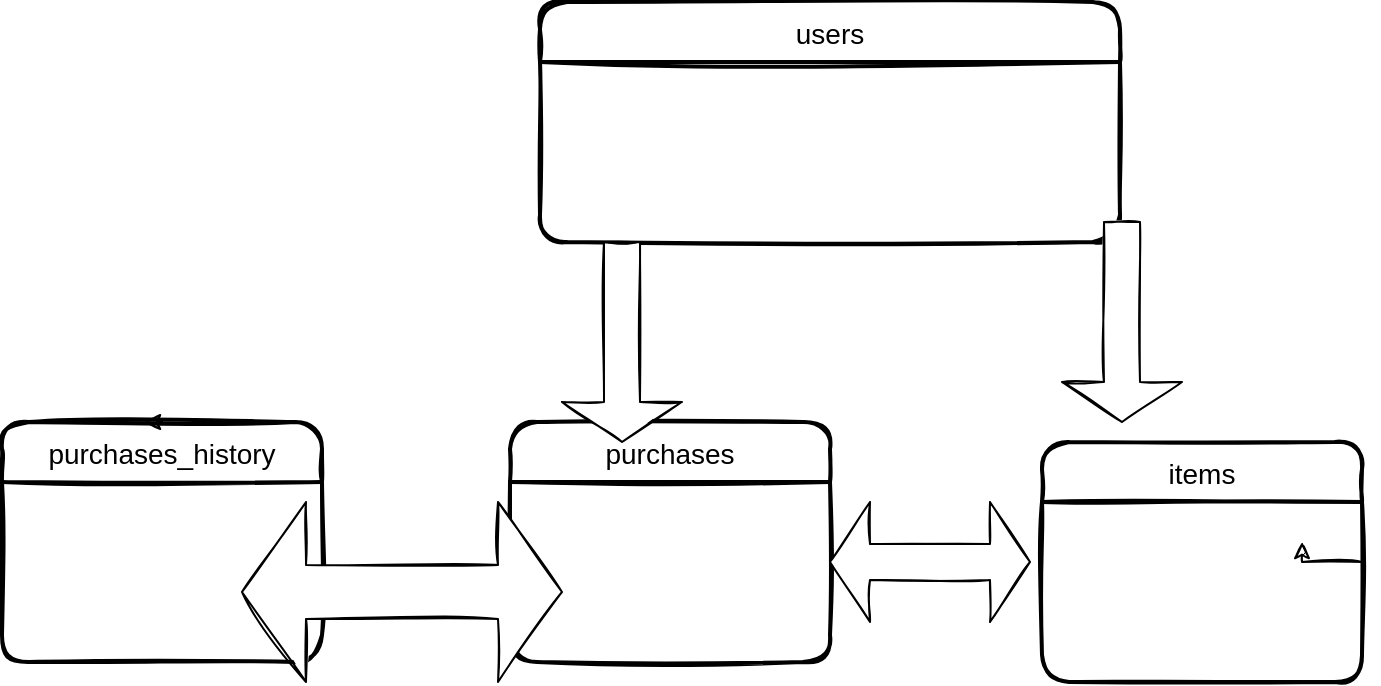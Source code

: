 <mxfile>
    <diagram id="kf4BOvblbDjjmBjReHfM" name="ページ1">
        <mxGraphModel dx="1573" dy="680" grid="1" gridSize="10" guides="1" tooltips="1" connect="1" arrows="1" fold="1" page="1" pageScale="1" pageWidth="827" pageHeight="1169" math="0" shadow="0">
            <root>
                <mxCell id="0"/>
                <mxCell id="1" parent="0"/>
                <mxCell id="31" value="users" style="swimlane;childLayout=stackLayout;horizontal=1;startSize=30;horizontalStack=0;rounded=1;fontSize=14;fontStyle=0;strokeWidth=2;resizeParent=0;resizeLast=1;shadow=0;dashed=0;align=center;sketch=1;" vertex="1" parent="1">
                    <mxGeometry x="269" y="130" width="290" height="120" as="geometry"/>
                </mxCell>
                <mxCell id="33" value="purchases_history" style="swimlane;childLayout=stackLayout;horizontal=1;startSize=30;horizontalStack=0;rounded=1;fontSize=14;fontStyle=0;strokeWidth=2;resizeParent=0;resizeLast=1;shadow=0;dashed=0;align=center;sketch=1;" vertex="1" parent="1">
                    <mxGeometry y="340" width="160" height="120" as="geometry"/>
                </mxCell>
                <mxCell id="83" style="edgeStyle=orthogonalEdgeStyle;rounded=0;sketch=1;orthogonalLoop=1;jettySize=auto;html=1;exitX=1;exitY=0.5;exitDx=0;exitDy=0;" edge="1" parent="1" source="35">
                    <mxGeometry relative="1" as="geometry">
                        <mxPoint x="650" y="400" as="targetPoint"/>
                    </mxGeometry>
                </mxCell>
                <mxCell id="35" value="items" style="swimlane;childLayout=stackLayout;horizontal=1;startSize=30;horizontalStack=0;rounded=1;fontSize=14;fontStyle=0;strokeWidth=2;resizeParent=0;resizeLast=1;shadow=0;dashed=0;align=center;sketch=1;" vertex="1" parent="1">
                    <mxGeometry x="520" y="350" width="160" height="120" as="geometry"/>
                </mxCell>
                <mxCell id="56" value="purchases" style="swimlane;childLayout=stackLayout;horizontal=1;startSize=30;horizontalStack=0;rounded=1;fontSize=14;fontStyle=0;strokeWidth=2;resizeParent=0;resizeLast=1;shadow=0;dashed=0;align=center;sketch=1;" vertex="1" parent="1">
                    <mxGeometry x="254" y="340" width="160" height="120" as="geometry"/>
                </mxCell>
                <mxCell id="73" style="edgeStyle=orthogonalEdgeStyle;rounded=0;orthogonalLoop=1;jettySize=auto;html=1;exitX=0.5;exitY=0;exitDx=0;exitDy=0;entryX=0.444;entryY=-0.008;entryDx=0;entryDy=0;entryPerimeter=0;sketch=1;" edge="1" parent="1" source="33" target="33">
                    <mxGeometry relative="1" as="geometry"/>
                </mxCell>
                <mxCell id="76" value="" style="shape=singleArrow;direction=south;whiteSpace=wrap;html=1;sketch=1;" vertex="1" parent="1">
                    <mxGeometry x="280" y="250" width="60" height="100" as="geometry"/>
                </mxCell>
                <mxCell id="77" value="" style="shape=singleArrow;direction=south;whiteSpace=wrap;html=1;sketch=1;" vertex="1" parent="1">
                    <mxGeometry x="530" y="240" width="60" height="100" as="geometry"/>
                </mxCell>
                <mxCell id="78" value="" style="shape=doubleArrow;whiteSpace=wrap;html=1;sketch=1;" vertex="1" parent="1">
                    <mxGeometry x="414" y="380" width="100" height="60" as="geometry"/>
                </mxCell>
                <mxCell id="79" value="" style="shape=doubleArrow;whiteSpace=wrap;html=1;sketch=1;" vertex="1" parent="1">
                    <mxGeometry x="120" y="380" width="160" height="90" as="geometry"/>
                </mxCell>
            </root>
        </mxGraphModel>
    </diagram>
</mxfile>